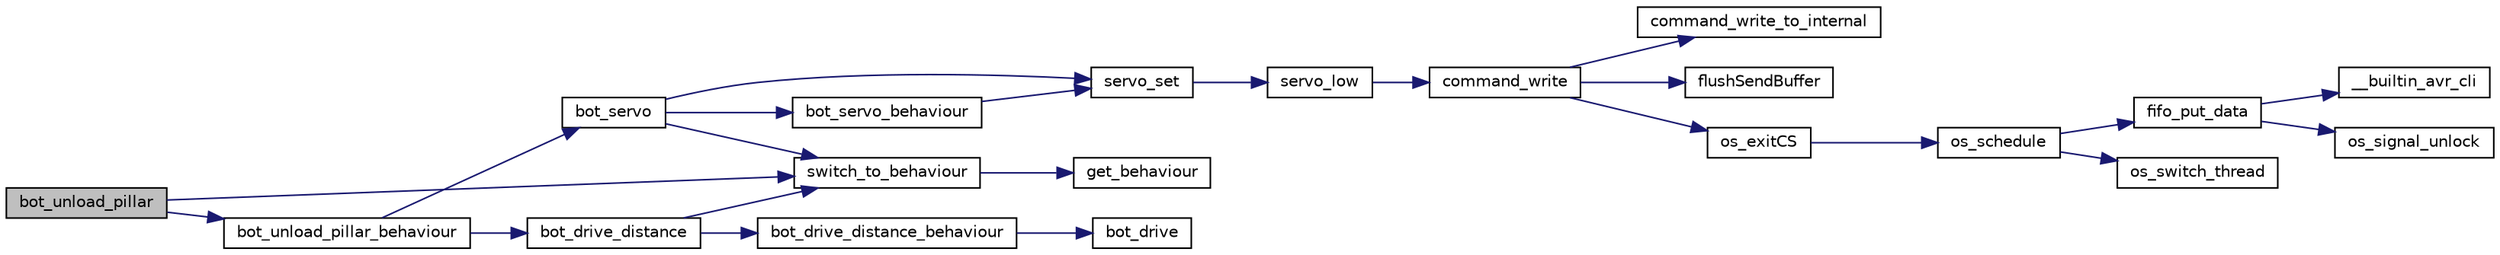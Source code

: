 digraph G
{
  edge [fontname="Helvetica",fontsize="10",labelfontname="Helvetica",labelfontsize="10"];
  node [fontname="Helvetica",fontsize="10",shape=record];
  rankdir="LR";
  Node1 [label="bot_unload_pillar",height=0.2,width=0.4,color="black", fillcolor="grey75", style="filled" fontcolor="black"];
  Node1 -> Node2 [color="midnightblue",fontsize="10",style="solid",fontname="Helvetica"];
  Node2 [label="switch_to_behaviour",height=0.2,width=0.4,color="black", fillcolor="white", style="filled",URL="$bot-logic_8c.html#a123152ecfcd89545c2603cb3f2e873c9",tooltip="Ruft ein anderes Verhalten auf und merkt sich den Ruecksprung return_from_behaviour() kehrt dann spae..."];
  Node2 -> Node3 [color="midnightblue",fontsize="10",style="solid",fontname="Helvetica"];
  Node3 [label="get_behaviour",height=0.2,width=0.4,color="black", fillcolor="white", style="filled",URL="$bot-logic_8c.html#a11e7a95fd56f9703bd2bd9c61300df6c",tooltip="Liefert das Verhalten zurueck, welches durch function implementiert ist."];
  Node1 -> Node4 [color="midnightblue",fontsize="10",style="solid",fontname="Helvetica"];
  Node4 [label="bot_unload_pillar_behaviour",height=0.2,width=0.4,color="black", fillcolor="white", style="filled",URL="$behaviour__catch__pillar_8c.html#a4072478a8c0b91c796f2541a62c3c53f"];
  Node4 -> Node5 [color="midnightblue",fontsize="10",style="solid",fontname="Helvetica"];
  Node5 [label="bot_servo",height=0.2,width=0.4,color="black", fillcolor="white", style="filled",URL="$behaviour__servo_8c.html#ab12411c90e13fc9e924d02212a7769c6"];
  Node5 -> Node2 [color="midnightblue",fontsize="10",style="solid",fontname="Helvetica"];
  Node5 -> Node6 [color="midnightblue",fontsize="10",style="solid",fontname="Helvetica"];
  Node6 [label="bot_servo_behaviour",height=0.2,width=0.4,color="black", fillcolor="white", style="filled",URL="$behaviour__servo_8c.html#a981bb06031ccc0f1536ec6d194e60da3"];
  Node6 -> Node7 [color="midnightblue",fontsize="10",style="solid",fontname="Helvetica"];
  Node7 [label="servo_set",height=0.2,width=0.4,color="black", fillcolor="white", style="filled",URL="$motor_8c.html#a71bb8302cc262e57dfd2897d5fe6121e",tooltip="Stellt die Servos."];
  Node7 -> Node8 [color="midnightblue",fontsize="10",style="solid",fontname="Helvetica"];
  Node8 [label="servo_low",height=0.2,width=0.4,color="black", fillcolor="white", style="filled",URL="$motor-low_8h.html#a0de2d9390f32772c86a439f63e65d78c",tooltip="Stellt die Servos."];
  Node8 -> Node9 [color="midnightblue",fontsize="10",style="solid",fontname="Helvetica"];
  Node9 [label="command_write",height=0.2,width=0.4,color="black", fillcolor="white", style="filled",URL="$command_8c.html#a419b75ed34551408822d9caee3cd5206"];
  Node9 -> Node10 [color="midnightblue",fontsize="10",style="solid",fontname="Helvetica"];
  Node10 [label="command_write_to_internal",height=0.2,width=0.4,color="black", fillcolor="white", style="filled",URL="$command_8c.html#a428cf92e37fc9bbc0ffc48912c3022ac"];
  Node9 -> Node11 [color="midnightblue",fontsize="10",style="solid",fontname="Helvetica"];
  Node11 [label="flushSendBuffer",height=0.2,width=0.4,color="black", fillcolor="white", style="filled",URL="$tcp_8h.html#aae71e1682727310afab282923a80c968"];
  Node9 -> Node12 [color="midnightblue",fontsize="10",style="solid",fontname="Helvetica"];
  Node12 [label="os_exitCS",height=0.2,width=0.4,color="black", fillcolor="white", style="filled",URL="$os__thread_8h.html#a146cd9b383b02d8e5424e2de5bfdf7e1"];
  Node12 -> Node13 [color="midnightblue",fontsize="10",style="solid",fontname="Helvetica"];
  Node13 [label="os_schedule",height=0.2,width=0.4,color="black", fillcolor="white", style="filled",URL="$os__scheduler_8h.html#aaf0ea29568109bcdfb1d527f223accad"];
  Node13 -> Node14 [color="midnightblue",fontsize="10",style="solid",fontname="Helvetica"];
  Node14 [label="fifo_put_data",height=0.2,width=0.4,color="black", fillcolor="white", style="filled",URL="$fifo_8c.html#a7b3f9ad457273c9717bff49113c84250"];
  Node14 -> Node15 [color="midnightblue",fontsize="10",style="solid",fontname="Helvetica"];
  Node15 [label="__builtin_avr_cli",height=0.2,width=0.4,color="black", fillcolor="white", style="filled",URL="$builtins_8h.html#a41590bd57be6a89c1b9bcafe523207f2",tooltip="Disables all interrupts by clearing the global interrupt mask."];
  Node14 -> Node16 [color="midnightblue",fontsize="10",style="solid",fontname="Helvetica"];
  Node16 [label="os_signal_unlock",height=0.2,width=0.4,color="black", fillcolor="white", style="filled",URL="$os__thread__pc_8c.html#aa0b166109be9754de9b8b863b8d197c7"];
  Node13 -> Node17 [color="midnightblue",fontsize="10",style="solid",fontname="Helvetica"];
  Node17 [label="os_switch_thread",height=0.2,width=0.4,color="black", fillcolor="white", style="filled",URL="$os__thread_8h.html#afa82438e9832609bc5ffbddad166e1b7"];
  Node5 -> Node7 [color="midnightblue",fontsize="10",style="solid",fontname="Helvetica"];
  Node4 -> Node18 [color="midnightblue",fontsize="10",style="solid",fontname="Helvetica"];
  Node18 [label="bot_drive_distance",height=0.2,width=0.4,color="black", fillcolor="white", style="filled",URL="$behaviour__drive__distance_8c.html#ae7b188b6785c5e337c51509282ca790e"];
  Node18 -> Node2 [color="midnightblue",fontsize="10",style="solid",fontname="Helvetica"];
  Node18 -> Node19 [color="midnightblue",fontsize="10",style="solid",fontname="Helvetica"];
  Node19 [label="bot_drive_distance_behaviour",height=0.2,width=0.4,color="black", fillcolor="white", style="filled",URL="$behaviour__drive__distance_8c.html#ae8ac26948cf65b72d78549e85390d861"];
  Node19 -> Node20 [color="midnightblue",fontsize="10",style="solid",fontname="Helvetica"];
  Node20 [label="bot_drive",height=0.2,width=0.4,color="black", fillcolor="white", style="filled",URL="$behaviour__drive__distance_8c.html#a3326d2bd0b9ba5fe13e7a0fae98a1c8b"];
}
